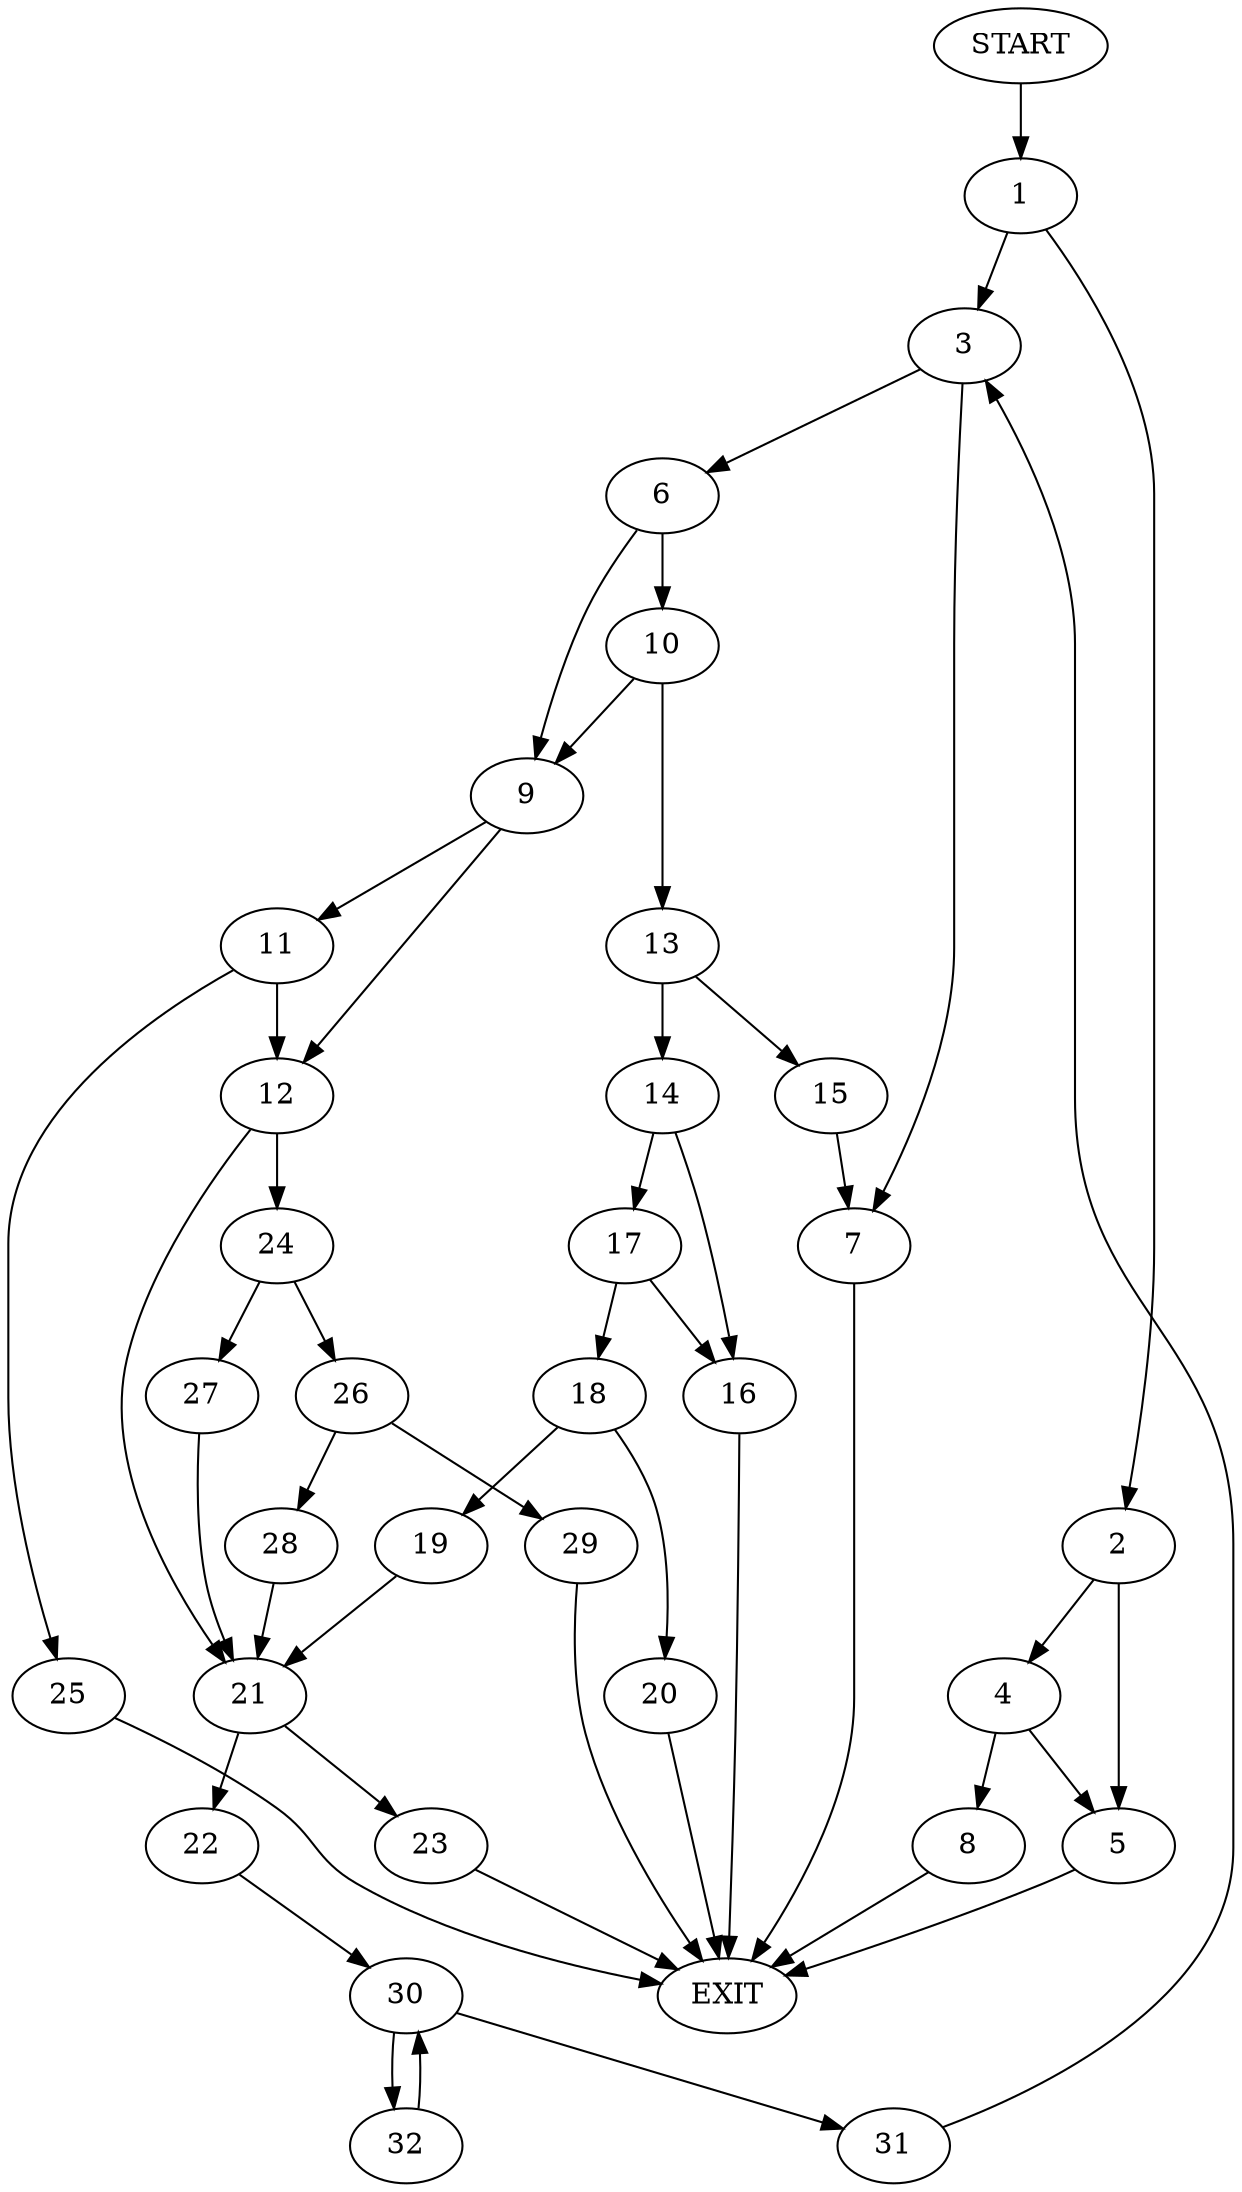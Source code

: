 digraph {
0 [label="START"]
33 [label="EXIT"]
0 -> 1
1 -> 2
1 -> 3
2 -> 4
2 -> 5
3 -> 6
3 -> 7
4 -> 5
4 -> 8
5 -> 33
8 -> 33
7 -> 33
6 -> 9
6 -> 10
9 -> 11
9 -> 12
10 -> 9
10 -> 13
13 -> 14
13 -> 15
14 -> 16
14 -> 17
15 -> 7
17 -> 16
17 -> 18
16 -> 33
18 -> 19
18 -> 20
19 -> 21
20 -> 33
21 -> 22
21 -> 23
12 -> 21
12 -> 24
11 -> 25
11 -> 12
25 -> 33
24 -> 26
24 -> 27
27 -> 21
26 -> 28
26 -> 29
28 -> 21
29 -> 33
23 -> 33
22 -> 30
30 -> 31
30 -> 32
31 -> 3
32 -> 30
}
